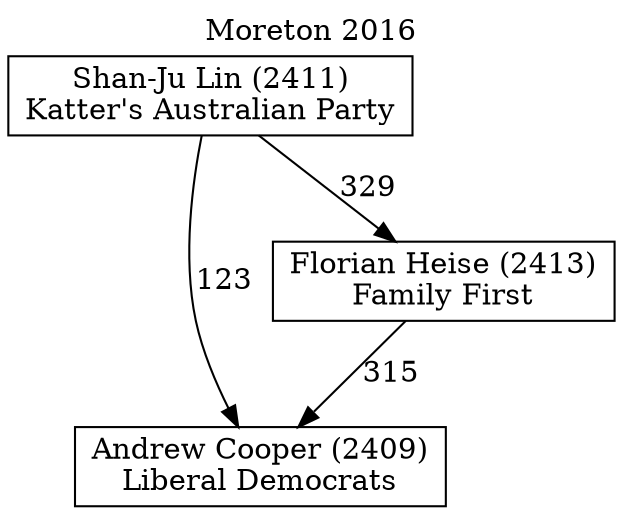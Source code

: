 // House preference flow
digraph "Andrew Cooper (2409)_Moreton_2016" {
	graph [label="Moreton 2016" labelloc=t mclimit=10]
	node [shape=box]
	"Andrew Cooper (2409)" [label="Andrew Cooper (2409)
Liberal Democrats"]
	"Florian Heise (2413)" [label="Florian Heise (2413)
Family First"]
	"Shan-Ju Lin (2411)" [label="Shan-Ju Lin (2411)
Katter's Australian Party"]
	"Florian Heise (2413)" -> "Andrew Cooper (2409)" [label=315]
	"Shan-Ju Lin (2411)" -> "Florian Heise (2413)" [label=329]
	"Shan-Ju Lin (2411)" -> "Andrew Cooper (2409)" [label=123]
}
